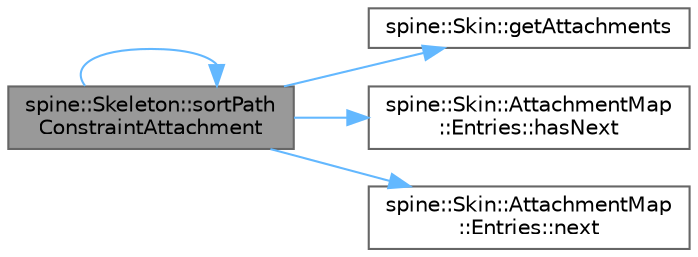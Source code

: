 digraph "spine::Skeleton::sortPathConstraintAttachment"
{
 // LATEX_PDF_SIZE
  bgcolor="transparent";
  edge [fontname=Helvetica,fontsize=10,labelfontname=Helvetica,labelfontsize=10];
  node [fontname=Helvetica,fontsize=10,shape=box,height=0.2,width=0.4];
  rankdir="LR";
  Node1 [id="Node000001",label="spine::Skeleton::sortPath\lConstraintAttachment",height=0.2,width=0.4,color="gray40", fillcolor="grey60", style="filled", fontcolor="black",tooltip=" "];
  Node1 -> Node2 [id="edge5_Node000001_Node000002",color="steelblue1",style="solid",tooltip=" "];
  Node2 [id="Node000002",label="spine::Skin::getAttachments",height=0.2,width=0.4,color="grey40", fillcolor="white", style="filled",URL="$classspine_1_1_skin.html#a504337461fca73760b531af72fc5c9c1",tooltip=" "];
  Node1 -> Node3 [id="edge6_Node000001_Node000003",color="steelblue1",style="solid",tooltip=" "];
  Node3 [id="Node000003",label="spine::Skin::AttachmentMap\l::Entries::hasNext",height=0.2,width=0.4,color="grey40", fillcolor="white", style="filled",URL="$classspine_1_1_skin_1_1_attachment_map_1_1_entries.html#adc7a4abecf2a473c5d07d9294d426c8b",tooltip=" "];
  Node1 -> Node4 [id="edge7_Node000001_Node000004",color="steelblue1",style="solid",tooltip=" "];
  Node4 [id="Node000004",label="spine::Skin::AttachmentMap\l::Entries::next",height=0.2,width=0.4,color="grey40", fillcolor="white", style="filled",URL="$classspine_1_1_skin_1_1_attachment_map_1_1_entries.html#aba824d2fcb74d36039bf83fc07ce57d2",tooltip=" "];
  Node1 -> Node1 [id="edge8_Node000001_Node000001",color="steelblue1",style="solid",tooltip=" "];
}
